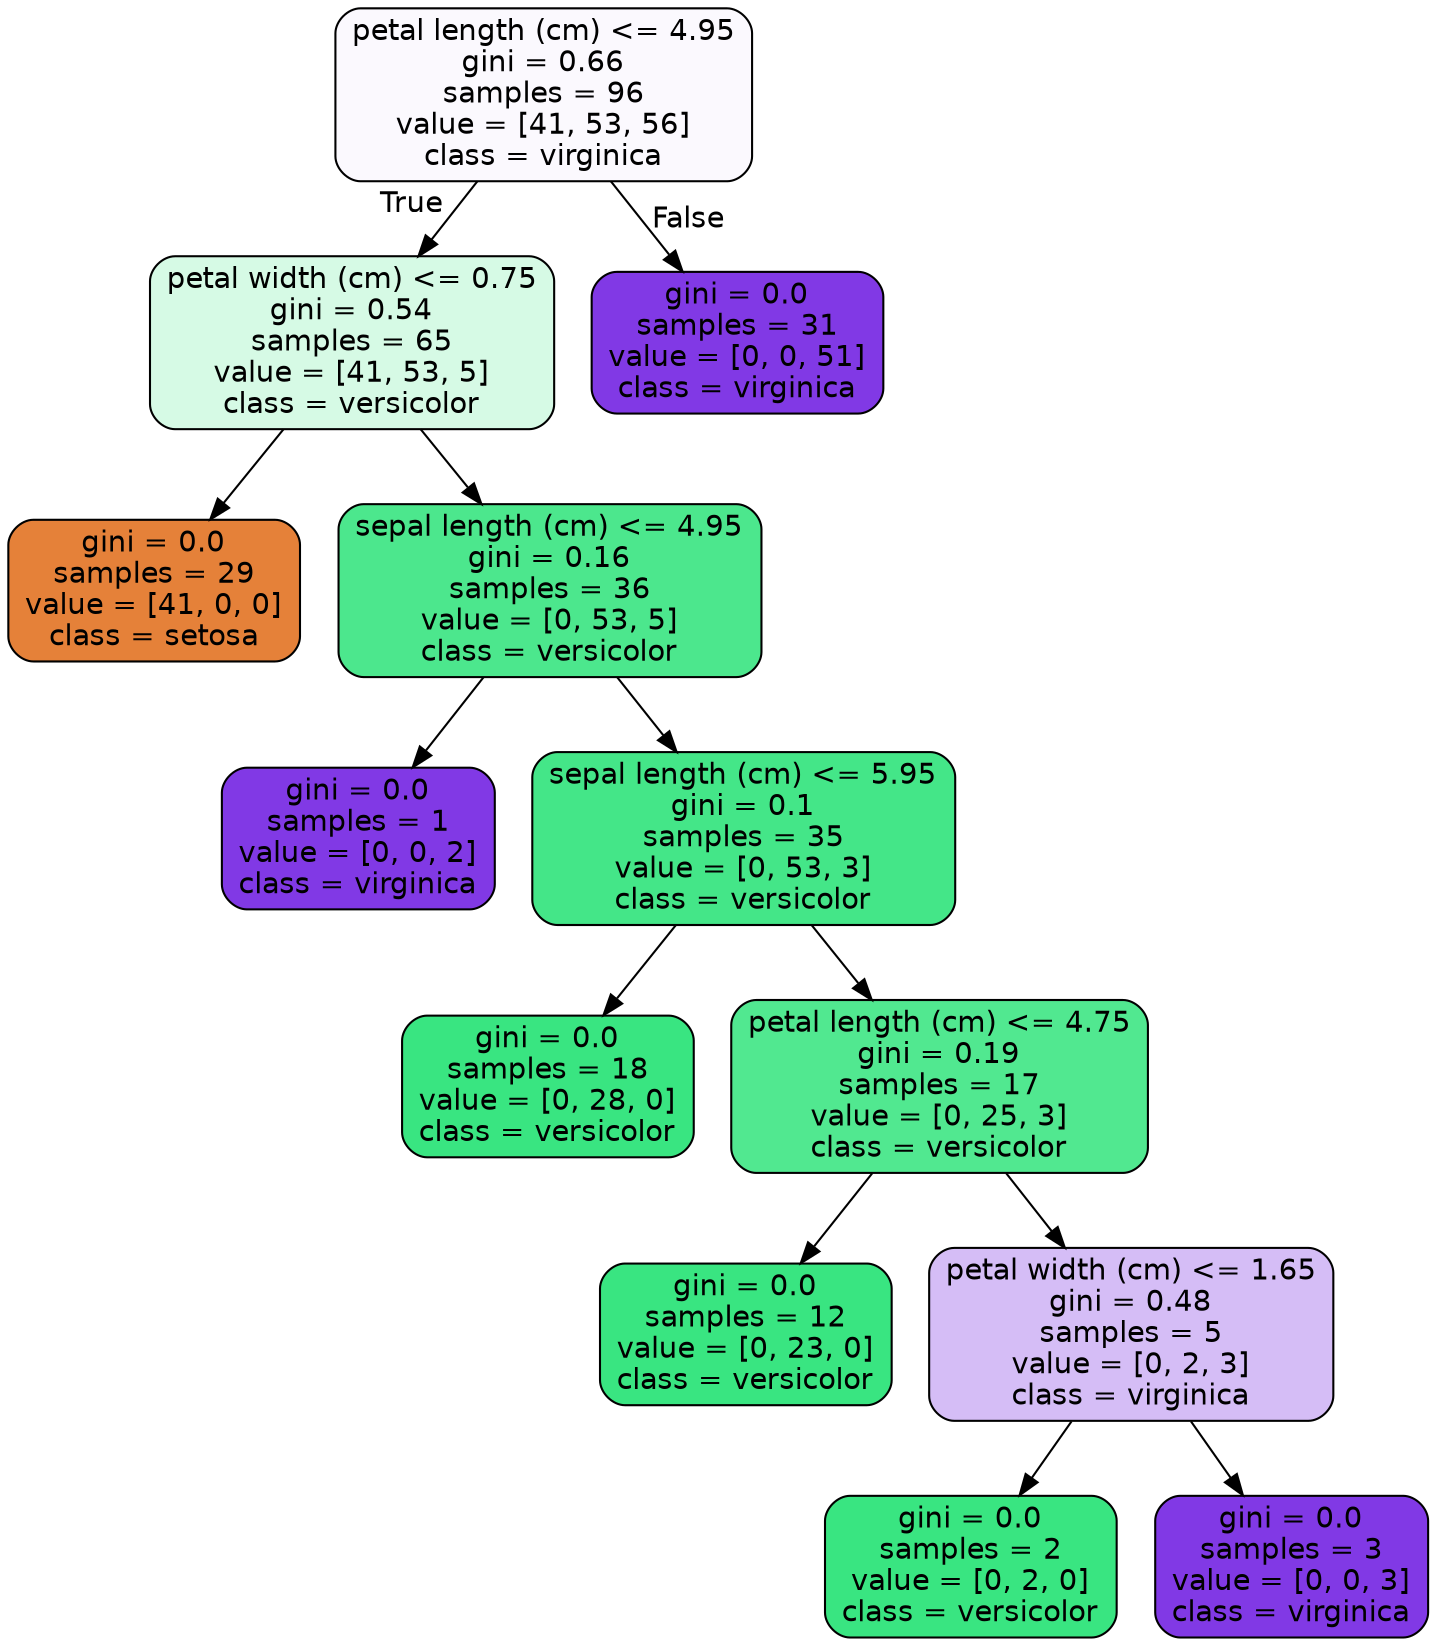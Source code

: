 digraph Tree {
node [shape=box, style="filled, rounded", color="black", fontname=helvetica] ;
edge [fontname=helvetica] ;
0 [label="petal length (cm) <= 4.95\ngini = 0.66\nsamples = 96\nvalue = [41, 53, 56]\nclass = virginica", fillcolor="#fbf9fe"] ;
1 [label="petal width (cm) <= 0.75\ngini = 0.54\nsamples = 65\nvalue = [41, 53, 5]\nclass = versicolor", fillcolor="#d6fae5"] ;
0 -> 1 [labeldistance=2.5, labelangle=45, headlabel="True"] ;
2 [label="gini = 0.0\nsamples = 29\nvalue = [41, 0, 0]\nclass = setosa", fillcolor="#e58139"] ;
1 -> 2 ;
3 [label="sepal length (cm) <= 4.95\ngini = 0.16\nsamples = 36\nvalue = [0, 53, 5]\nclass = versicolor", fillcolor="#4ce78d"] ;
1 -> 3 ;
4 [label="gini = 0.0\nsamples = 1\nvalue = [0, 0, 2]\nclass = virginica", fillcolor="#8139e5"] ;
3 -> 4 ;
5 [label="sepal length (cm) <= 5.95\ngini = 0.1\nsamples = 35\nvalue = [0, 53, 3]\nclass = versicolor", fillcolor="#44e688"] ;
3 -> 5 ;
6 [label="gini = 0.0\nsamples = 18\nvalue = [0, 28, 0]\nclass = versicolor", fillcolor="#39e581"] ;
5 -> 6 ;
7 [label="petal length (cm) <= 4.75\ngini = 0.19\nsamples = 17\nvalue = [0, 25, 3]\nclass = versicolor", fillcolor="#51e890"] ;
5 -> 7 ;
8 [label="gini = 0.0\nsamples = 12\nvalue = [0, 23, 0]\nclass = versicolor", fillcolor="#39e581"] ;
7 -> 8 ;
9 [label="petal width (cm) <= 1.65\ngini = 0.48\nsamples = 5\nvalue = [0, 2, 3]\nclass = virginica", fillcolor="#d5bdf6"] ;
7 -> 9 ;
10 [label="gini = 0.0\nsamples = 2\nvalue = [0, 2, 0]\nclass = versicolor", fillcolor="#39e581"] ;
9 -> 10 ;
11 [label="gini = 0.0\nsamples = 3\nvalue = [0, 0, 3]\nclass = virginica", fillcolor="#8139e5"] ;
9 -> 11 ;
12 [label="gini = 0.0\nsamples = 31\nvalue = [0, 0, 51]\nclass = virginica", fillcolor="#8139e5"] ;
0 -> 12 [labeldistance=2.5, labelangle=-45, headlabel="False"] ;
}